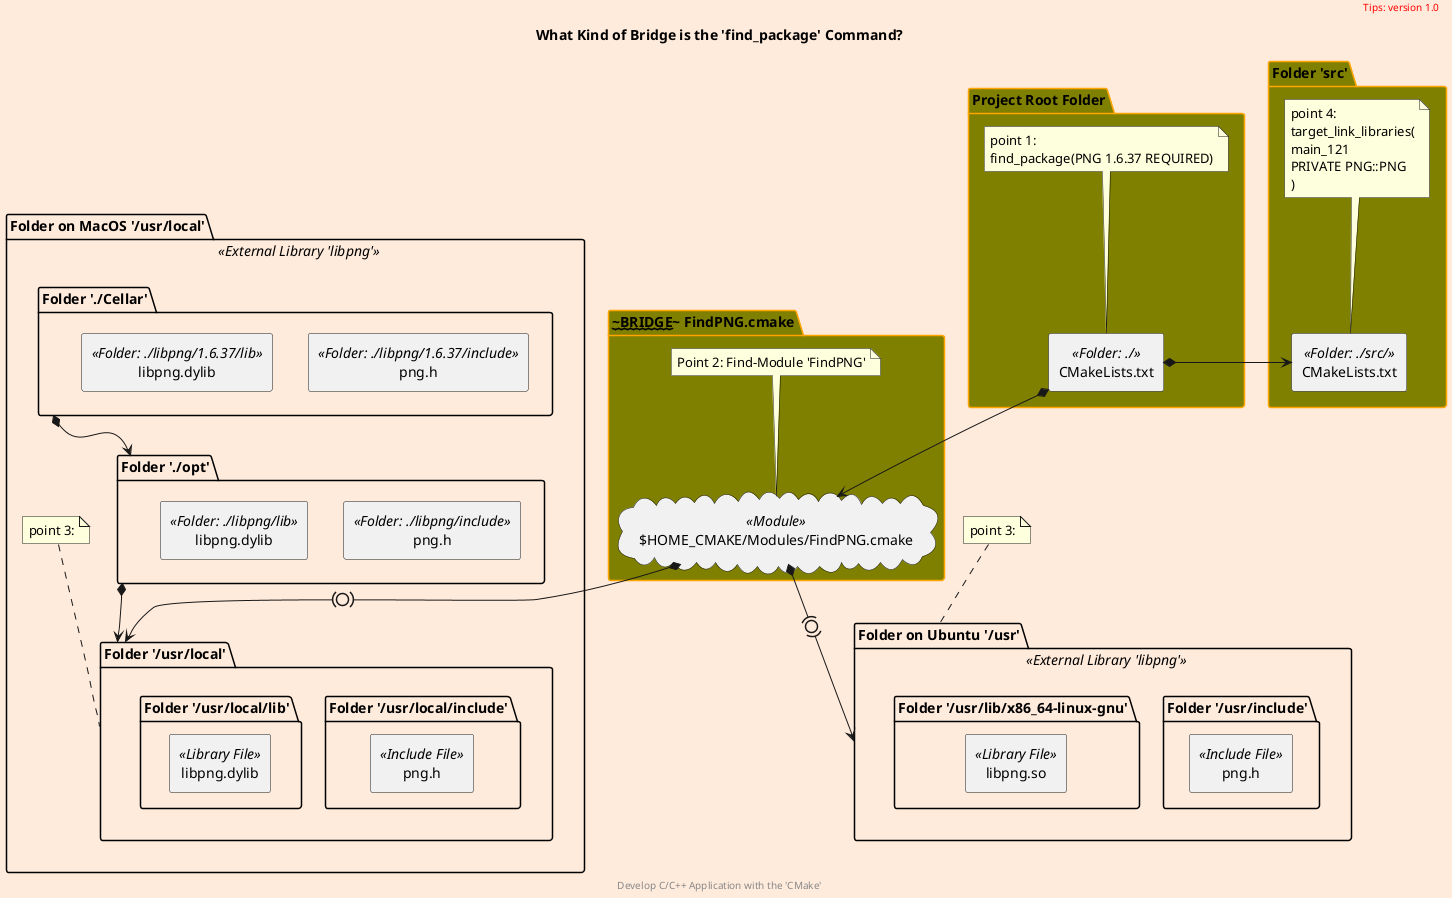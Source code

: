 @startuml what-process-121
scale 700 width
skinparam backgroundColor #FFEBDC
scale 1

skinparam Folder {
  backgroundColor Olive
  borderColor orange
}

'left to right direction
Folder "Project Root Folder" as project_cmake {
    rectangle CMakeLists.txt <<Folder: ./>> as begin

    note top of begin
        point 1:
        find_package(PNG 1.6.37 REQUIRED)
    endnote
}

Folder "~~~BRIDGE~~~ FindPNG.cmake" as bridge {
    cloud "$HOME_CMAKE/Modules/FindPNG.cmake" <<Module>> as find_png
    note top of find_png
        Point 2: Find-Module 'FindPNG'
    endnote
}

Folder "Folder 'src'" as src_dir {
    rectangle CMakeLists.txt <<Folder: ./src/>> as src_list

    note top of src_list
        point 4:
        target_link_libraries(
        main_121
        PRIVATE PNG::PNG
        )
    endnote
}

package "Folder on MacOS '/usr/local'" <<External Library 'libpng'>> as usr_local_dir {
    package "Folder './Cellar'" as cellar_dir {
        rectangle "png.h" <<Folder: ./libpng/1.6.37/include>> as cellar_png_h
        rectangle "libpng.dylib" <<Folder: ./libpng/1.6.37/lib>> as cellar_libpng_dylib
    }

    package "Folder './opt'" as opt_dir {
        rectangle "png.h" <<Folder: ./libpng/include>> as opt_png_h
        rectangle "libpng.dylib" <<Folder: ./libpng/lib>> as opt_libpng_dylib
    }

    package "Folder '/usr/local'" as local_dir {
        package "Folder '/usr/local/include'" as include_dir {
            rectangle "png.h" <<Include File>> as local_png_h
        }
        package "Folder '/usr/local/lib'" as lib_dir {
            rectangle "libpng.dylib" <<Library File>> as local_libpng_dylib
        }
    }

    note top of local_dir
        point 3:
    endnote
}

package "Folder on Ubuntu '/usr'" <<External Library 'libpng'>> as usr_dir {
    package "Folder '/usr/include'" as ubuntu_include_dir {
        rectangle "png.h" <<Include File>> as usr_png_h
    }
    package "Folder '/usr/lib/x86_64-linux-gnu'" as ubuntu_lib_dir {
        rectangle "libpng.so" <<Library File>> as usr_libpng_so
    }
}
note top of usr_dir
    point 3:
endnote


begin *-right-> src_list
begin *--> find_png
find_png *-(0)-> local_dir
cellar_dir *--> opt_dir
opt_dir *--> local_dir

find_png *-(0)-> usr_dir

title
    What Kind of Bridge is the 'find_package' Command?
end title

header
<font color=red>Tips: version 1.0</font>
endheader

center footer Develop C/C++ Application with the 'CMake'

@enduml